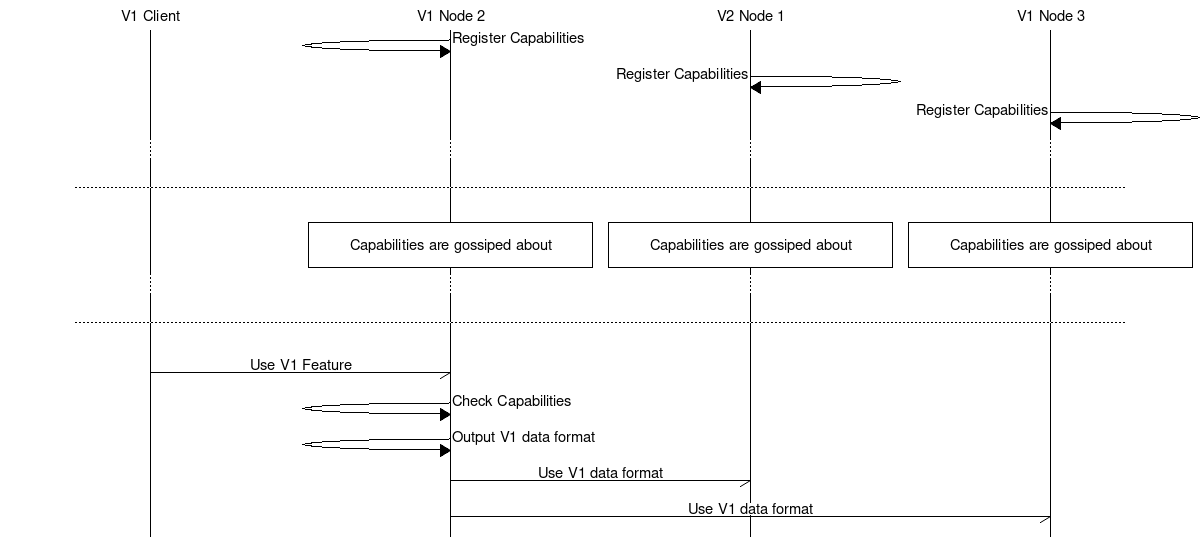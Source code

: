// diagram for upgrade_downgrade_specs.md
//
// Upgrade/Downgrade Scenario 3 diagram
//
// This diagram is generated by mscgen
// which can be installed on ubuntu by
// sudo apt-get install mscgen
msc {

	// Image defaults
	width="1200", wordwraparcs="1";

	
	// declare objects
	// This is a cluster with 3 nodes for exposition purposes
	"V1 Client", "V1 Node 2", "V2 Node 1", "V1 Node 3";

	"V1 Node 2" => "V1 Node 2" [label="Register Capabilities"];

	"V2 Node 1" => "V2 Node 1" [label="Register Capabilities"];

	"V1 Node 3" => "V1 Node 3" [label="Register Capabilities"];

    ...;

    |||;

    ---;

    |||;

    "V1 Node 2" box "V1 Node 2" [label="\nCapabilities are gossiped about\n"],
    "V2 Node 1" box "V2 Node 1" [label="\nCapabilities are gossiped about\n"],
    "V1 Node 3" box "V1 Node 3" [label="\nCapabilities are gossiped about\n"];

    ...;

    |||;

    ---;

    |||;

	"V1 Client" -> "V1 Node 2" [label="Use V1 Feature"];

	"V1 Node 2" => "V1 Node 2" [label="Check Capabilities"];

	"V1 Node 2" => "V1 Node 2" [label="Output V1 data format"];

	"V1 Node 2" -> "V2 Node 1" [label="Use V1 data format"];

	"V1 Node 2" -> "V1 Node 3" [label="Use V1 data format"];

}